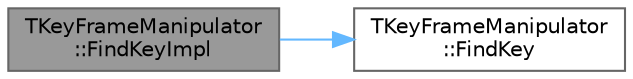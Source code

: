 digraph "TKeyFrameManipulator::FindKeyImpl"
{
 // INTERACTIVE_SVG=YES
 // LATEX_PDF_SIZE
  bgcolor="transparent";
  edge [fontname=Helvetica,fontsize=10,labelfontname=Helvetica,labelfontsize=10];
  node [fontname=Helvetica,fontsize=10,shape=box,height=0.2,width=0.4];
  rankdir="LR";
  Node1 [id="Node000001",label="TKeyFrameManipulator\l::FindKeyImpl",height=0.2,width=0.4,color="gray40", fillcolor="grey60", style="filled", fontcolor="black",tooltip="Attempt to find a key using a custom predicate."];
  Node1 -> Node2 [id="edge1_Node000001_Node000002",color="steelblue1",style="solid",tooltip=" "];
  Node2 [id="Node000002",label="TKeyFrameManipulator\l::FindKey",height=0.2,width=0.4,color="grey40", fillcolor="white", style="filled",URL="$de/d3a/classTKeyFrameManipulator.html#a44c90b679a4b8c207fff3ffac764ba9a",tooltip="Attempt to find a key using a custom predicate."];
}

